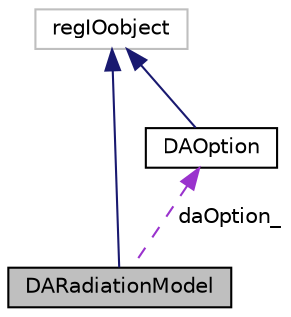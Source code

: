 digraph "DARadiationModel"
{
  bgcolor="transparent";
  edge [fontname="Helvetica",fontsize="10",labelfontname="Helvetica",labelfontsize="10"];
  node [fontname="Helvetica",fontsize="10",shape=record];
  Node3 [label="DARadiationModel",height=0.2,width=0.4,color="black", fillcolor="grey75", style="filled", fontcolor="black"];
  Node4 -> Node3 [dir="back",color="midnightblue",fontsize="10",style="solid",fontname="Helvetica"];
  Node4 [label="regIOobject",height=0.2,width=0.4,color="grey75"];
  Node5 -> Node3 [dir="back",color="darkorchid3",fontsize="10",style="dashed",label=" daOption_" ,fontname="Helvetica"];
  Node5 [label="DAOption",height=0.2,width=0.4,color="black",URL="$classFoam_1_1DAOption.html"];
  Node4 -> Node5 [dir="back",color="midnightblue",fontsize="10",style="solid",fontname="Helvetica"];
}
